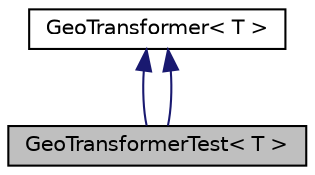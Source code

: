 digraph "GeoTransformerTest&lt; T &gt;"
{
  edge [fontname="Helvetica",fontsize="10",labelfontname="Helvetica",labelfontsize="10"];
  node [fontname="Helvetica",fontsize="10",shape=record];
  Node2 [label="GeoTransformerTest\< T \>",height=0.2,width=0.4,color="black", fillcolor="grey75", style="filled", fontcolor="black"];
  Node3 -> Node2 [dir="back",color="midnightblue",fontsize="10",style="solid",fontname="Helvetica"];
  Node3 [label="GeoTransformer\< T \>",height=0.2,width=0.4,color="black", fillcolor="white", style="filled",URL="$classGeoTransformer.html"];
  Node3 -> Node2 [dir="back",color="midnightblue",fontsize="10",style="solid",fontname="Helvetica"];
}
